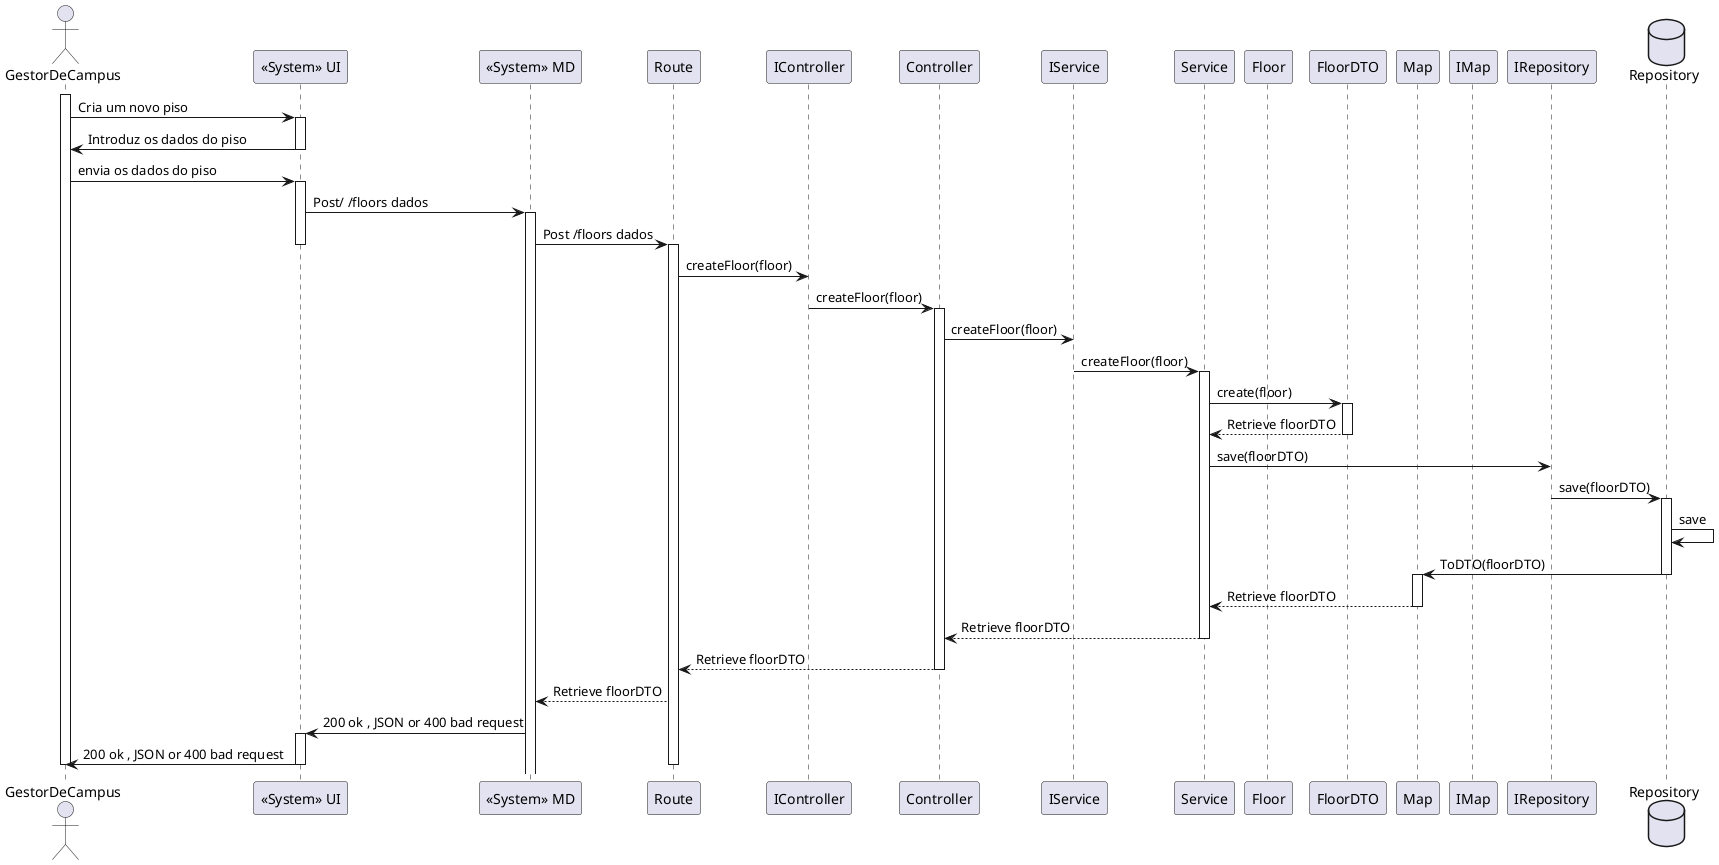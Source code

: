 @startuml
'http://plantuml.com/skinparam.html

actor User as "GestorDeCampus"
participant UI as "<<System>> UI"
participant MD as "<<System>> MD"
participant FloorRoute as "Route"
participant IFloorController as "IController"
participant floorController as "Controller"
participant IFloorService as "IService"
participant floorService as "Service"
participant floor as "Floor"
participant floorDTO as "FloorDTO"
participant floorMap as "Map"
participant IFloorMap as "IMap"
participant IFloorRepository as "IRepository"
database floorRepository as "Repository"



activate User
User->UI : Cria um novo piso
activate UI
UI-> User : Introduz os dados do piso
deactivate UI
User -> UI: envia os dados do piso
activate UI
UI->MD : Post/ /floors dados
activate MD
MD->FloorRoute : Post /floors dados

deactivate UI

activate FloorRoute
FloorRoute -> IFloorController : createFloor(floor)
IFloorController -> floorController : createFloor(floor)

activate floorController
floorController -> IFloorService : createFloor(floor)

IFloorService -> floorService : createFloor(floor)
activate floorService

floorService -> floorDTO : create(floor)
activate floorDTO
floorDTO --> floorService : Retrieve floorDTO
deactivate floorDTO
floorService -> IFloorRepository : save(floorDTO)

IFloorRepository -> floorRepository : save(floorDTO)

activate floorRepository
floorRepository -> floorRepository : save
floorRepository -> floorMap : ToDTO(floorDTO)
deactivate floorRepository


activate floorMap
floorMap --> floorService : Retrieve floorDTO
deactivate floorMap


floorService --> floorController : Retrieve floorDTO
deactivate floorService
floorController --> FloorRoute : Retrieve floorDTO
deactivate floorController
FloorRoute --> MD : Retrieve floorDTO
MD->UI: 200 ok , JSON or 400 bad request
activate UI
UI->User: 200 ok , JSON or 400 bad request
deactivate UI
deactivate FloorRoute
deactivate User
@enduml
